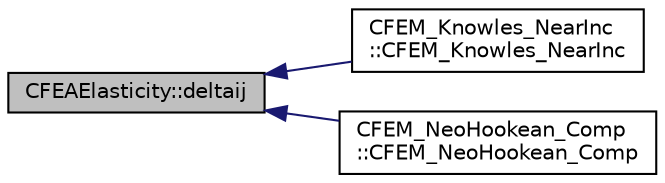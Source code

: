 digraph "CFEAElasticity::deltaij"
{
  edge [fontname="Helvetica",fontsize="10",labelfontname="Helvetica",labelfontsize="10"];
  node [fontname="Helvetica",fontsize="10",shape=record];
  rankdir="LR";
  Node91 [label="CFEAElasticity::deltaij",height=0.2,width=0.4,color="black", fillcolor="grey75", style="filled", fontcolor="black"];
  Node91 -> Node92 [dir="back",color="midnightblue",fontsize="10",style="solid",fontname="Helvetica"];
  Node92 [label="CFEM_Knowles_NearInc\l::CFEM_Knowles_NearInc",height=0.2,width=0.4,color="black", fillcolor="white", style="filled",URL="$class_c_f_e_m___knowles___near_inc.html#ac2612f17c3e3f39f9db559607e169aca",tooltip="Constructor of the class. "];
  Node91 -> Node93 [dir="back",color="midnightblue",fontsize="10",style="solid",fontname="Helvetica"];
  Node93 [label="CFEM_NeoHookean_Comp\l::CFEM_NeoHookean_Comp",height=0.2,width=0.4,color="black", fillcolor="white", style="filled",URL="$class_c_f_e_m___neo_hookean___comp.html#a6c5c758c279cffb9686128ac95eee95c",tooltip="Constructor of the class. "];
}
